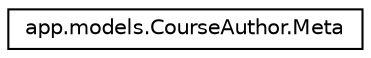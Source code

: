 digraph "Graphical Class Hierarchy"
{
 // LATEX_PDF_SIZE
  edge [fontname="Helvetica",fontsize="10",labelfontname="Helvetica",labelfontsize="10"];
  node [fontname="Helvetica",fontsize="10",shape=record];
  rankdir="LR";
  Node0 [label="app.models.CourseAuthor.Meta",height=0.2,width=0.4,color="black", fillcolor="white", style="filled",URL="$classapp_1_1models_1_1CourseAuthor_1_1Meta.html",tooltip=" "];
}
